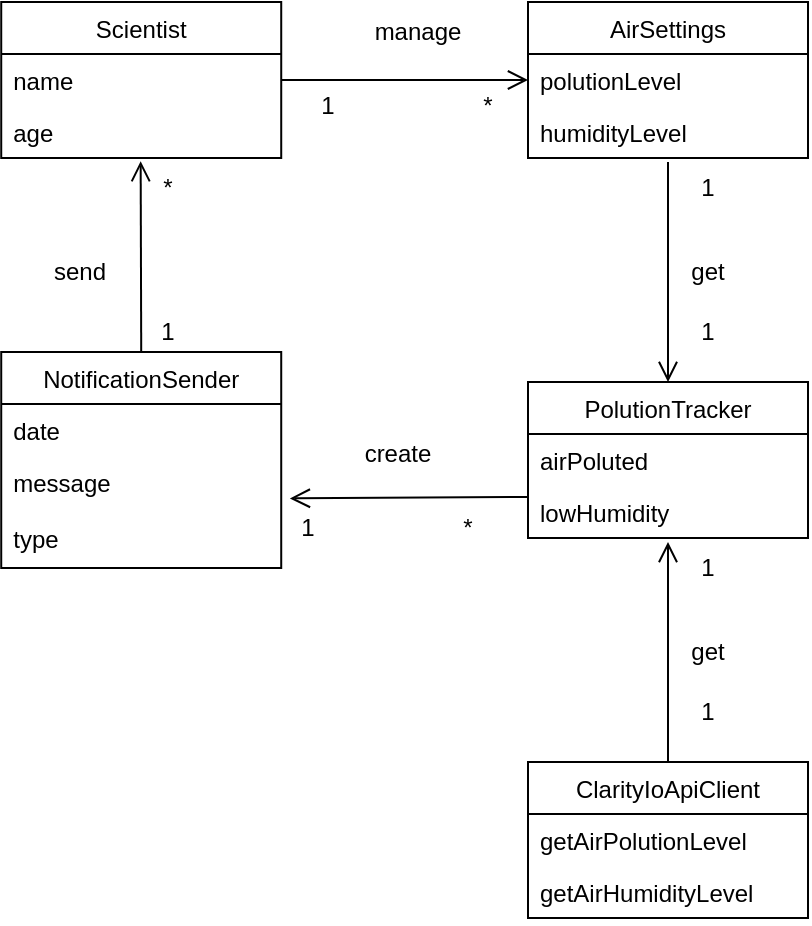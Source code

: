 <mxfile version="22.0.4" type="device">
  <diagram id="qaiLERLcsFXwNnowRdfb" name="Page-1">
    <mxGraphModel dx="1218" dy="518" grid="1" gridSize="10" guides="1" tooltips="1" connect="1" arrows="1" fold="1" page="1" pageScale="1" pageWidth="827" pageHeight="1169" math="0" shadow="0">
      <root>
        <mxCell id="0" />
        <mxCell id="1" parent="0" />
        <mxCell id="EBXPNnfjhaqil39bTpts-1" value="Scientist" style="swimlane;fontStyle=0;childLayout=stackLayout;horizontal=1;startSize=26;fillColor=none;horizontalStack=0;resizeParent=1;resizeParentMax=0;resizeLast=0;collapsible=1;marginBottom=0;" vertex="1" parent="1">
          <mxGeometry x="130.61" y="590" width="140" height="78" as="geometry" />
        </mxCell>
        <mxCell id="EBXPNnfjhaqil39bTpts-2" value="name" style="text;strokeColor=none;fillColor=none;align=left;verticalAlign=top;spacingLeft=4;spacingRight=4;overflow=hidden;rotatable=0;points=[[0,0.5],[1,0.5]];portConstraint=eastwest;" vertex="1" parent="EBXPNnfjhaqil39bTpts-1">
          <mxGeometry y="26" width="140" height="26" as="geometry" />
        </mxCell>
        <mxCell id="EBXPNnfjhaqil39bTpts-3" value="age" style="text;strokeColor=none;fillColor=none;align=left;verticalAlign=top;spacingLeft=4;spacingRight=4;overflow=hidden;rotatable=0;points=[[0,0.5],[1,0.5]];portConstraint=eastwest;" vertex="1" parent="EBXPNnfjhaqil39bTpts-1">
          <mxGeometry y="52" width="140" height="26" as="geometry" />
        </mxCell>
        <mxCell id="EBXPNnfjhaqil39bTpts-5" value="AirSettings" style="swimlane;fontStyle=0;childLayout=stackLayout;horizontal=1;startSize=26;fillColor=none;horizontalStack=0;resizeParent=1;resizeParentMax=0;resizeLast=0;collapsible=1;marginBottom=0;" vertex="1" parent="1">
          <mxGeometry x="394" y="590" width="140" height="78" as="geometry" />
        </mxCell>
        <mxCell id="EBXPNnfjhaqil39bTpts-6" value="polutionLevel" style="text;strokeColor=none;fillColor=none;align=left;verticalAlign=top;spacingLeft=4;spacingRight=4;overflow=hidden;rotatable=0;points=[[0,0.5],[1,0.5]];portConstraint=eastwest;" vertex="1" parent="EBXPNnfjhaqil39bTpts-5">
          <mxGeometry y="26" width="140" height="26" as="geometry" />
        </mxCell>
        <mxCell id="EBXPNnfjhaqil39bTpts-7" value="humidityLevel" style="text;strokeColor=none;fillColor=none;align=left;verticalAlign=top;spacingLeft=4;spacingRight=4;overflow=hidden;rotatable=0;points=[[0,0.5],[1,0.5]];portConstraint=eastwest;" vertex="1" parent="EBXPNnfjhaqil39bTpts-5">
          <mxGeometry y="52" width="140" height="26" as="geometry" />
        </mxCell>
        <mxCell id="EBXPNnfjhaqil39bTpts-8" value="PolutionTracker" style="swimlane;fontStyle=0;childLayout=stackLayout;horizontal=1;startSize=26;fillColor=none;horizontalStack=0;resizeParent=1;resizeParentMax=0;resizeLast=0;collapsible=1;marginBottom=0;" vertex="1" parent="1">
          <mxGeometry x="394.0" y="780" width="140" height="78" as="geometry" />
        </mxCell>
        <mxCell id="EBXPNnfjhaqil39bTpts-9" value="airPoluted" style="text;strokeColor=none;fillColor=none;align=left;verticalAlign=top;spacingLeft=4;spacingRight=4;overflow=hidden;rotatable=0;points=[[0,0.5],[1,0.5]];portConstraint=eastwest;" vertex="1" parent="EBXPNnfjhaqil39bTpts-8">
          <mxGeometry y="26" width="140" height="26" as="geometry" />
        </mxCell>
        <mxCell id="EBXPNnfjhaqil39bTpts-10" value="lowHumidity" style="text;strokeColor=none;fillColor=none;align=left;verticalAlign=top;spacingLeft=4;spacingRight=4;overflow=hidden;rotatable=0;points=[[0,0.5],[1,0.5]];portConstraint=eastwest;" vertex="1" parent="EBXPNnfjhaqil39bTpts-8">
          <mxGeometry y="52" width="140" height="26" as="geometry" />
        </mxCell>
        <mxCell id="EBXPNnfjhaqil39bTpts-18" value="NotificationSender" style="swimlane;fontStyle=0;childLayout=stackLayout;horizontal=1;startSize=26;fillColor=none;horizontalStack=0;resizeParent=1;resizeParentMax=0;resizeLast=0;collapsible=1;marginBottom=0;" vertex="1" parent="1">
          <mxGeometry x="130.61" y="765" width="140" height="108" as="geometry" />
        </mxCell>
        <mxCell id="EBXPNnfjhaqil39bTpts-19" value="date" style="text;strokeColor=none;fillColor=none;align=left;verticalAlign=top;spacingLeft=4;spacingRight=4;overflow=hidden;rotatable=0;points=[[0,0.5],[1,0.5]];portConstraint=eastwest;" vertex="1" parent="EBXPNnfjhaqil39bTpts-18">
          <mxGeometry y="26" width="140" height="26" as="geometry" />
        </mxCell>
        <mxCell id="EBXPNnfjhaqil39bTpts-46" value="message" style="text;strokeColor=none;fillColor=none;align=left;verticalAlign=top;spacingLeft=4;spacingRight=4;overflow=hidden;rotatable=0;points=[[0,0.5],[1,0.5]];portConstraint=eastwest;" vertex="1" parent="EBXPNnfjhaqil39bTpts-18">
          <mxGeometry y="52" width="140" height="28" as="geometry" />
        </mxCell>
        <mxCell id="EBXPNnfjhaqil39bTpts-20" value="type" style="text;strokeColor=none;fillColor=none;align=left;verticalAlign=top;spacingLeft=4;spacingRight=4;overflow=hidden;rotatable=0;points=[[0,0.5],[1,0.5]];portConstraint=eastwest;" vertex="1" parent="EBXPNnfjhaqil39bTpts-18">
          <mxGeometry y="80" width="140" height="28" as="geometry" />
        </mxCell>
        <mxCell id="EBXPNnfjhaqil39bTpts-26" value="" style="endArrow=open;startArrow=none;endFill=0;startFill=0;endSize=8;html=1;verticalAlign=bottom;labelBackgroundColor=none;strokeWidth=1;rounded=0;entryX=0;entryY=0.5;entryDx=0;entryDy=0;exitX=1;exitY=0.5;exitDx=0;exitDy=0;" edge="1" parent="1" source="EBXPNnfjhaqil39bTpts-2" target="EBXPNnfjhaqil39bTpts-6">
          <mxGeometry width="160" relative="1" as="geometry">
            <mxPoint x="284" y="780" as="sourcePoint" />
            <mxPoint x="444" y="780" as="targetPoint" />
          </mxGeometry>
        </mxCell>
        <mxCell id="EBXPNnfjhaqil39bTpts-27" value="1" style="text;html=1;strokeColor=none;fillColor=none;align=center;verticalAlign=middle;whiteSpace=wrap;rounded=0;" vertex="1" parent="1">
          <mxGeometry x="264" y="627" width="60" height="30" as="geometry" />
        </mxCell>
        <mxCell id="EBXPNnfjhaqil39bTpts-28" value="*" style="text;html=1;strokeColor=none;fillColor=none;align=center;verticalAlign=middle;whiteSpace=wrap;rounded=0;" vertex="1" parent="1">
          <mxGeometry x="344" y="627" width="60" height="30" as="geometry" />
        </mxCell>
        <mxCell id="EBXPNnfjhaqil39bTpts-29" value="manage" style="text;html=1;strokeColor=none;fillColor=none;align=center;verticalAlign=middle;whiteSpace=wrap;rounded=0;" vertex="1" parent="1">
          <mxGeometry x="309" y="590" width="60" height="30" as="geometry" />
        </mxCell>
        <mxCell id="EBXPNnfjhaqil39bTpts-30" value="" style="endArrow=open;startArrow=none;endFill=0;startFill=0;endSize=8;html=1;verticalAlign=bottom;labelBackgroundColor=none;strokeWidth=1;rounded=0;exitX=0.5;exitY=0;exitDx=0;exitDy=0;entryX=0.5;entryY=0;entryDx=0;entryDy=0;" edge="1" parent="1" target="EBXPNnfjhaqil39bTpts-8">
          <mxGeometry width="160" relative="1" as="geometry">
            <mxPoint x="464" y="670" as="sourcePoint" />
            <mxPoint x="384" y="740" as="targetPoint" />
          </mxGeometry>
        </mxCell>
        <mxCell id="EBXPNnfjhaqil39bTpts-31" value="1" style="text;html=1;strokeColor=none;fillColor=none;align=center;verticalAlign=middle;whiteSpace=wrap;rounded=0;" vertex="1" parent="1">
          <mxGeometry x="454" y="668" width="60" height="30" as="geometry" />
        </mxCell>
        <mxCell id="EBXPNnfjhaqil39bTpts-32" value="1" style="text;html=1;strokeColor=none;fillColor=none;align=center;verticalAlign=middle;whiteSpace=wrap;rounded=0;" vertex="1" parent="1">
          <mxGeometry x="454" y="740" width="60" height="30" as="geometry" />
        </mxCell>
        <mxCell id="EBXPNnfjhaqil39bTpts-33" value="" style="endArrow=open;startArrow=none;endFill=0;startFill=0;endSize=8;html=1;verticalAlign=bottom;labelBackgroundColor=none;strokeWidth=1;rounded=0;exitX=0.5;exitY=0;exitDx=0;exitDy=0;entryX=0.498;entryY=1.061;entryDx=0;entryDy=0;entryPerimeter=0;" edge="1" parent="1" source="EBXPNnfjhaqil39bTpts-18" target="EBXPNnfjhaqil39bTpts-3">
          <mxGeometry width="160" relative="1" as="geometry">
            <mxPoint x="270.61" y="805.5" as="sourcePoint" />
            <mxPoint x="200" y="700" as="targetPoint" />
          </mxGeometry>
        </mxCell>
        <mxCell id="EBXPNnfjhaqil39bTpts-34" value="1" style="text;html=1;strokeColor=none;fillColor=none;align=center;verticalAlign=middle;whiteSpace=wrap;rounded=0;" vertex="1" parent="1">
          <mxGeometry x="184" y="740" width="60" height="30" as="geometry" />
        </mxCell>
        <mxCell id="EBXPNnfjhaqil39bTpts-35" value="*" style="text;html=1;strokeColor=none;fillColor=none;align=center;verticalAlign=middle;whiteSpace=wrap;rounded=0;" vertex="1" parent="1">
          <mxGeometry x="184" y="668" width="60" height="30" as="geometry" />
        </mxCell>
        <mxCell id="EBXPNnfjhaqil39bTpts-37" value="send" style="text;html=1;strokeColor=none;fillColor=none;align=center;verticalAlign=middle;whiteSpace=wrap;rounded=0;" vertex="1" parent="1">
          <mxGeometry x="140" y="710" width="60" height="30" as="geometry" />
        </mxCell>
        <mxCell id="EBXPNnfjhaqil39bTpts-45" value="get" style="text;html=1;strokeColor=none;fillColor=none;align=center;verticalAlign=middle;whiteSpace=wrap;rounded=0;" vertex="1" parent="1">
          <mxGeometry x="454" y="710" width="60" height="30" as="geometry" />
        </mxCell>
        <mxCell id="EBXPNnfjhaqil39bTpts-70" value="ClarityIoApiClient" style="swimlane;fontStyle=0;childLayout=stackLayout;horizontal=1;startSize=26;fillColor=none;horizontalStack=0;resizeParent=1;resizeParentMax=0;resizeLast=0;collapsible=1;marginBottom=0;" vertex="1" parent="1">
          <mxGeometry x="394.0" y="970" width="140" height="78" as="geometry" />
        </mxCell>
        <mxCell id="EBXPNnfjhaqil39bTpts-71" value="getAirPolutionLevel" style="text;strokeColor=none;fillColor=none;align=left;verticalAlign=top;spacingLeft=4;spacingRight=4;overflow=hidden;rotatable=0;points=[[0,0.5],[1,0.5]];portConstraint=eastwest;" vertex="1" parent="EBXPNnfjhaqil39bTpts-70">
          <mxGeometry y="26" width="140" height="26" as="geometry" />
        </mxCell>
        <mxCell id="EBXPNnfjhaqil39bTpts-72" value="getAirHumidityLevel" style="text;strokeColor=none;fillColor=none;align=left;verticalAlign=top;spacingLeft=4;spacingRight=4;overflow=hidden;rotatable=0;points=[[0,0.5],[1,0.5]];portConstraint=eastwest;" vertex="1" parent="EBXPNnfjhaqil39bTpts-70">
          <mxGeometry y="52" width="140" height="26" as="geometry" />
        </mxCell>
        <mxCell id="EBXPNnfjhaqil39bTpts-75" value="" style="endArrow=open;startArrow=none;endFill=0;startFill=0;endSize=8;html=1;verticalAlign=bottom;labelBackgroundColor=none;strokeWidth=1;rounded=0;exitX=0.5;exitY=0;exitDx=0;exitDy=0;entryX=0.5;entryY=0;entryDx=0;entryDy=0;" edge="1" parent="1">
          <mxGeometry width="160" relative="1" as="geometry">
            <mxPoint x="464" y="970" as="sourcePoint" />
            <mxPoint x="464" y="860" as="targetPoint" />
          </mxGeometry>
        </mxCell>
        <mxCell id="EBXPNnfjhaqil39bTpts-76" value="1" style="text;html=1;strokeColor=none;fillColor=none;align=center;verticalAlign=middle;whiteSpace=wrap;rounded=0;" vertex="1" parent="1">
          <mxGeometry x="454" y="858" width="60" height="30" as="geometry" />
        </mxCell>
        <mxCell id="EBXPNnfjhaqil39bTpts-77" value="1" style="text;html=1;strokeColor=none;fillColor=none;align=center;verticalAlign=middle;whiteSpace=wrap;rounded=0;" vertex="1" parent="1">
          <mxGeometry x="454" y="930" width="60" height="30" as="geometry" />
        </mxCell>
        <mxCell id="EBXPNnfjhaqil39bTpts-78" value="get" style="text;html=1;strokeColor=none;fillColor=none;align=center;verticalAlign=middle;whiteSpace=wrap;rounded=0;" vertex="1" parent="1">
          <mxGeometry x="454" y="900" width="60" height="30" as="geometry" />
        </mxCell>
        <mxCell id="EBXPNnfjhaqil39bTpts-85" value="" style="endArrow=open;startArrow=none;endFill=0;startFill=0;endSize=8;html=1;verticalAlign=bottom;labelBackgroundColor=none;strokeWidth=1;rounded=0;entryX=0.349;entryY=0.023;entryDx=0;entryDy=0;exitX=1;exitY=0;exitDx=0;exitDy=0;entryPerimeter=0;" edge="1" parent="1" source="EBXPNnfjhaqil39bTpts-87" target="EBXPNnfjhaqil39bTpts-86">
          <mxGeometry width="160" relative="1" as="geometry">
            <mxPoint x="384" y="839.5" as="sourcePoint" />
            <mxPoint x="261" y="839.5" as="targetPoint" />
          </mxGeometry>
        </mxCell>
        <mxCell id="EBXPNnfjhaqil39bTpts-86" value="1" style="text;html=1;strokeColor=none;fillColor=none;align=center;verticalAlign=middle;whiteSpace=wrap;rounded=0;" vertex="1" parent="1">
          <mxGeometry x="254" y="837.5" width="60" height="30" as="geometry" />
        </mxCell>
        <mxCell id="EBXPNnfjhaqil39bTpts-87" value="*" style="text;html=1;strokeColor=none;fillColor=none;align=center;verticalAlign=middle;whiteSpace=wrap;rounded=0;" vertex="1" parent="1">
          <mxGeometry x="334" y="837.5" width="60" height="30" as="geometry" />
        </mxCell>
        <mxCell id="EBXPNnfjhaqil39bTpts-88" value="create" style="text;html=1;strokeColor=none;fillColor=none;align=center;verticalAlign=middle;whiteSpace=wrap;rounded=0;" vertex="1" parent="1">
          <mxGeometry x="299" y="800.5" width="60" height="30" as="geometry" />
        </mxCell>
      </root>
    </mxGraphModel>
  </diagram>
</mxfile>
